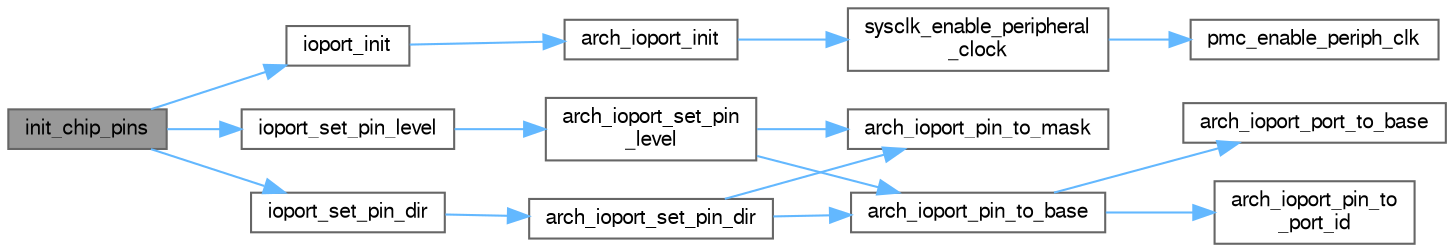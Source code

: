 digraph "init_chip_pins"
{
 // LATEX_PDF_SIZE
  bgcolor="transparent";
  edge [fontname=FreeSans,fontsize=10,labelfontname=FreeSans,labelfontsize=10];
  node [fontname=FreeSans,fontsize=10,shape=box,height=0.2,width=0.4];
  rankdir="LR";
  Node1 [label="init_chip_pins",height=0.2,width=0.4,color="gray40", fillcolor="grey60", style="filled", fontcolor="black",tooltip=" "];
  Node1 -> Node2 [color="steelblue1",style="solid"];
  Node2 [label="ioport_init",height=0.2,width=0.4,color="grey40", fillcolor="white", style="filled",URL="$group__ioport__group.html#ga514c0fcce7d55e3211eaa67481103adc",tooltip="Initializes the IOPORT service, ready for use."];
  Node2 -> Node3 [color="steelblue1",style="solid"];
  Node3 [label="arch_ioport_init",height=0.2,width=0.4,color="grey40", fillcolor="white", style="filled",URL="$ioport__pio_8h.html#a292d649a807b515c69d02c6fcb0dd2e9",tooltip=" "];
  Node3 -> Node4 [color="steelblue1",style="solid"];
  Node4 [label="sysclk_enable_peripheral\l_clock",height=0.2,width=0.4,color="grey40", fillcolor="white", style="filled",URL="$group__sysclk__group.html#ga97354113454b658bf76596b3580cf195",tooltip="Enable a peripheral's clock."];
  Node4 -> Node5 [color="steelblue1",style="solid"];
  Node5 [label="pmc_enable_periph_clk",height=0.2,width=0.4,color="grey40", fillcolor="white", style="filled",URL="$group__sam__drivers__pmc__group.html#gad09de55bb493f4ebdd92305f24f27d62",tooltip="Enable the specified peripheral clock."];
  Node1 -> Node6 [color="steelblue1",style="solid"];
  Node6 [label="ioport_set_pin_dir",height=0.2,width=0.4,color="grey40", fillcolor="white", style="filled",URL="$group__ioport__group.html#ga2d3cad38c936cf010569927289262350",tooltip="Set direction for a single IOPORT pin."];
  Node6 -> Node7 [color="steelblue1",style="solid"];
  Node7 [label="arch_ioport_set_pin_dir",height=0.2,width=0.4,color="grey40", fillcolor="white", style="filled",URL="$ioport__pio_8h.html#a5da8d7b9bd9d075d62e675a32af84aea",tooltip=" "];
  Node7 -> Node8 [color="steelblue1",style="solid"];
  Node8 [label="arch_ioport_pin_to_base",height=0.2,width=0.4,color="grey40", fillcolor="white", style="filled",URL="$ioport__pio_8h.html#ae6ad3e99f2ec1f914a991ad6537637ef",tooltip=" "];
  Node8 -> Node9 [color="steelblue1",style="solid"];
  Node9 [label="arch_ioport_pin_to\l_port_id",height=0.2,width=0.4,color="grey40", fillcolor="white", style="filled",URL="$ioport__pio_8h.html#a17ab9c7be3b9b2674e7668b6a083d191",tooltip=" "];
  Node8 -> Node10 [color="steelblue1",style="solid"];
  Node10 [label="arch_ioport_port_to_base",height=0.2,width=0.4,color="grey40", fillcolor="white", style="filled",URL="$ioport__pio_8h.html#ac2b01a65bf5686910b77f6b606497df2",tooltip=" "];
  Node7 -> Node11 [color="steelblue1",style="solid"];
  Node11 [label="arch_ioport_pin_to_mask",height=0.2,width=0.4,color="grey40", fillcolor="white", style="filled",URL="$ioport__pio_8h.html#a69fd7bdfb41664b749080e509798165e",tooltip=" "];
  Node1 -> Node12 [color="steelblue1",style="solid"];
  Node12 [label="ioport_set_pin_level",height=0.2,width=0.4,color="grey40", fillcolor="white", style="filled",URL="$group__ioport__group.html#ga4a68c82ba7e071467418ced856559035",tooltip="Set an IOPORT pin to a specified logical value."];
  Node12 -> Node13 [color="steelblue1",style="solid"];
  Node13 [label="arch_ioport_set_pin\l_level",height=0.2,width=0.4,color="grey40", fillcolor="white", style="filled",URL="$ioport__pio_8h.html#a0d1141e4ca10536f77e0a655cd99bf9e",tooltip=" "];
  Node13 -> Node8 [color="steelblue1",style="solid"];
  Node13 -> Node11 [color="steelblue1",style="solid"];
}
